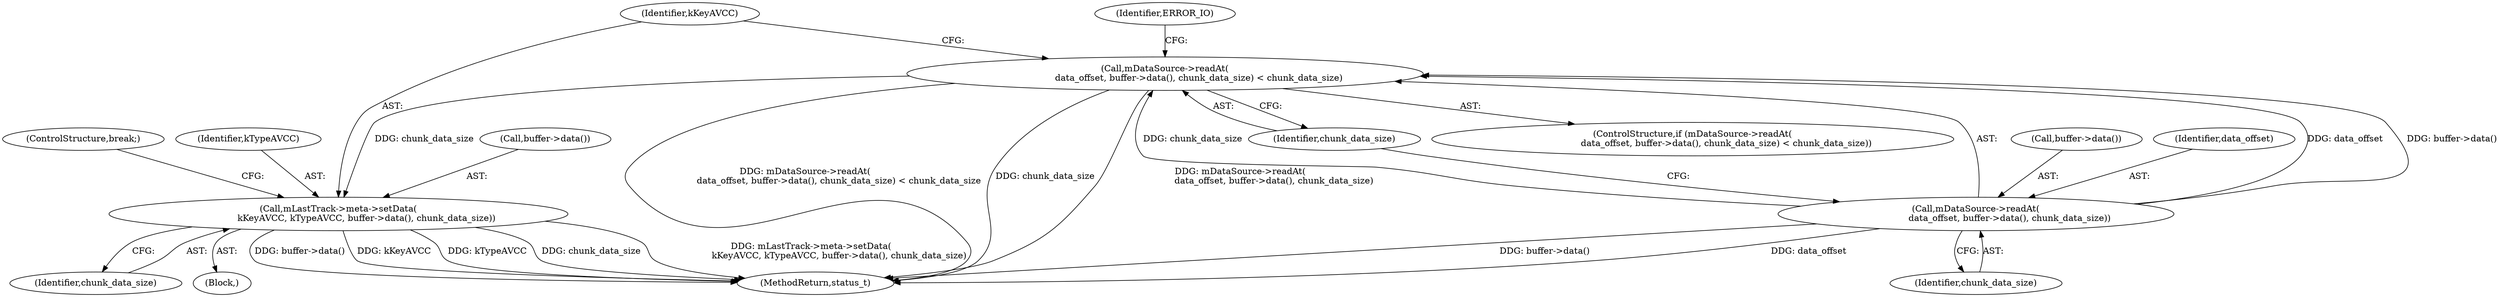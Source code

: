 digraph "0_Android_6fe85f7e15203e48df2cc3e8e1c4bc6ad49dc968@API" {
"1002147" [label="(Call,mDataSource->readAt(\n                        data_offset, buffer->data(), chunk_data_size) < chunk_data_size)"];
"1002148" [label="(Call,mDataSource->readAt(\n                        data_offset, buffer->data(), chunk_data_size))"];
"1002156" [label="(Call,mLastTrack->meta->setData(\n                    kKeyAVCC, kTypeAVCC, buffer->data(), chunk_data_size))"];
"1002157" [label="(Identifier,kKeyAVCC)"];
"1002150" [label="(Call,buffer->data())"];
"1002160" [label="(Identifier,chunk_data_size)"];
"1002149" [label="(Identifier,data_offset)"];
"1002159" [label="(Call,buffer->data())"];
"1002161" [label="(ControlStructure,break;)"];
"1002156" [label="(Call,mLastTrack->meta->setData(\n                    kKeyAVCC, kTypeAVCC, buffer->data(), chunk_data_size))"];
"1002147" [label="(Call,mDataSource->readAt(\n                        data_offset, buffer->data(), chunk_data_size) < chunk_data_size)"];
"1002148" [label="(Call,mDataSource->readAt(\n                        data_offset, buffer->data(), chunk_data_size))"];
"1002158" [label="(Identifier,kTypeAVCC)"];
"1002151" [label="(Identifier,chunk_data_size)"];
"1002152" [label="(Identifier,chunk_data_size)"];
"1002931" [label="(MethodReturn,status_t)"];
"1002146" [label="(ControlStructure,if (mDataSource->readAt(\n                        data_offset, buffer->data(), chunk_data_size) < chunk_data_size))"];
"1002155" [label="(Identifier,ERROR_IO)"];
"1002136" [label="(Block,)"];
"1002147" -> "1002146"  [label="AST: "];
"1002147" -> "1002152"  [label="CFG: "];
"1002148" -> "1002147"  [label="AST: "];
"1002152" -> "1002147"  [label="AST: "];
"1002155" -> "1002147"  [label="CFG: "];
"1002157" -> "1002147"  [label="CFG: "];
"1002147" -> "1002931"  [label="DDG: mDataSource->readAt(\n                        data_offset, buffer->data(), chunk_data_size) < chunk_data_size"];
"1002147" -> "1002931"  [label="DDG: chunk_data_size"];
"1002147" -> "1002931"  [label="DDG: mDataSource->readAt(\n                        data_offset, buffer->data(), chunk_data_size)"];
"1002148" -> "1002147"  [label="DDG: data_offset"];
"1002148" -> "1002147"  [label="DDG: buffer->data()"];
"1002148" -> "1002147"  [label="DDG: chunk_data_size"];
"1002147" -> "1002156"  [label="DDG: chunk_data_size"];
"1002148" -> "1002151"  [label="CFG: "];
"1002149" -> "1002148"  [label="AST: "];
"1002150" -> "1002148"  [label="AST: "];
"1002151" -> "1002148"  [label="AST: "];
"1002152" -> "1002148"  [label="CFG: "];
"1002148" -> "1002931"  [label="DDG: buffer->data()"];
"1002148" -> "1002931"  [label="DDG: data_offset"];
"1002156" -> "1002136"  [label="AST: "];
"1002156" -> "1002160"  [label="CFG: "];
"1002157" -> "1002156"  [label="AST: "];
"1002158" -> "1002156"  [label="AST: "];
"1002159" -> "1002156"  [label="AST: "];
"1002160" -> "1002156"  [label="AST: "];
"1002161" -> "1002156"  [label="CFG: "];
"1002156" -> "1002931"  [label="DDG: kTypeAVCC"];
"1002156" -> "1002931"  [label="DDG: chunk_data_size"];
"1002156" -> "1002931"  [label="DDG: mLastTrack->meta->setData(\n                    kKeyAVCC, kTypeAVCC, buffer->data(), chunk_data_size)"];
"1002156" -> "1002931"  [label="DDG: buffer->data()"];
"1002156" -> "1002931"  [label="DDG: kKeyAVCC"];
}

